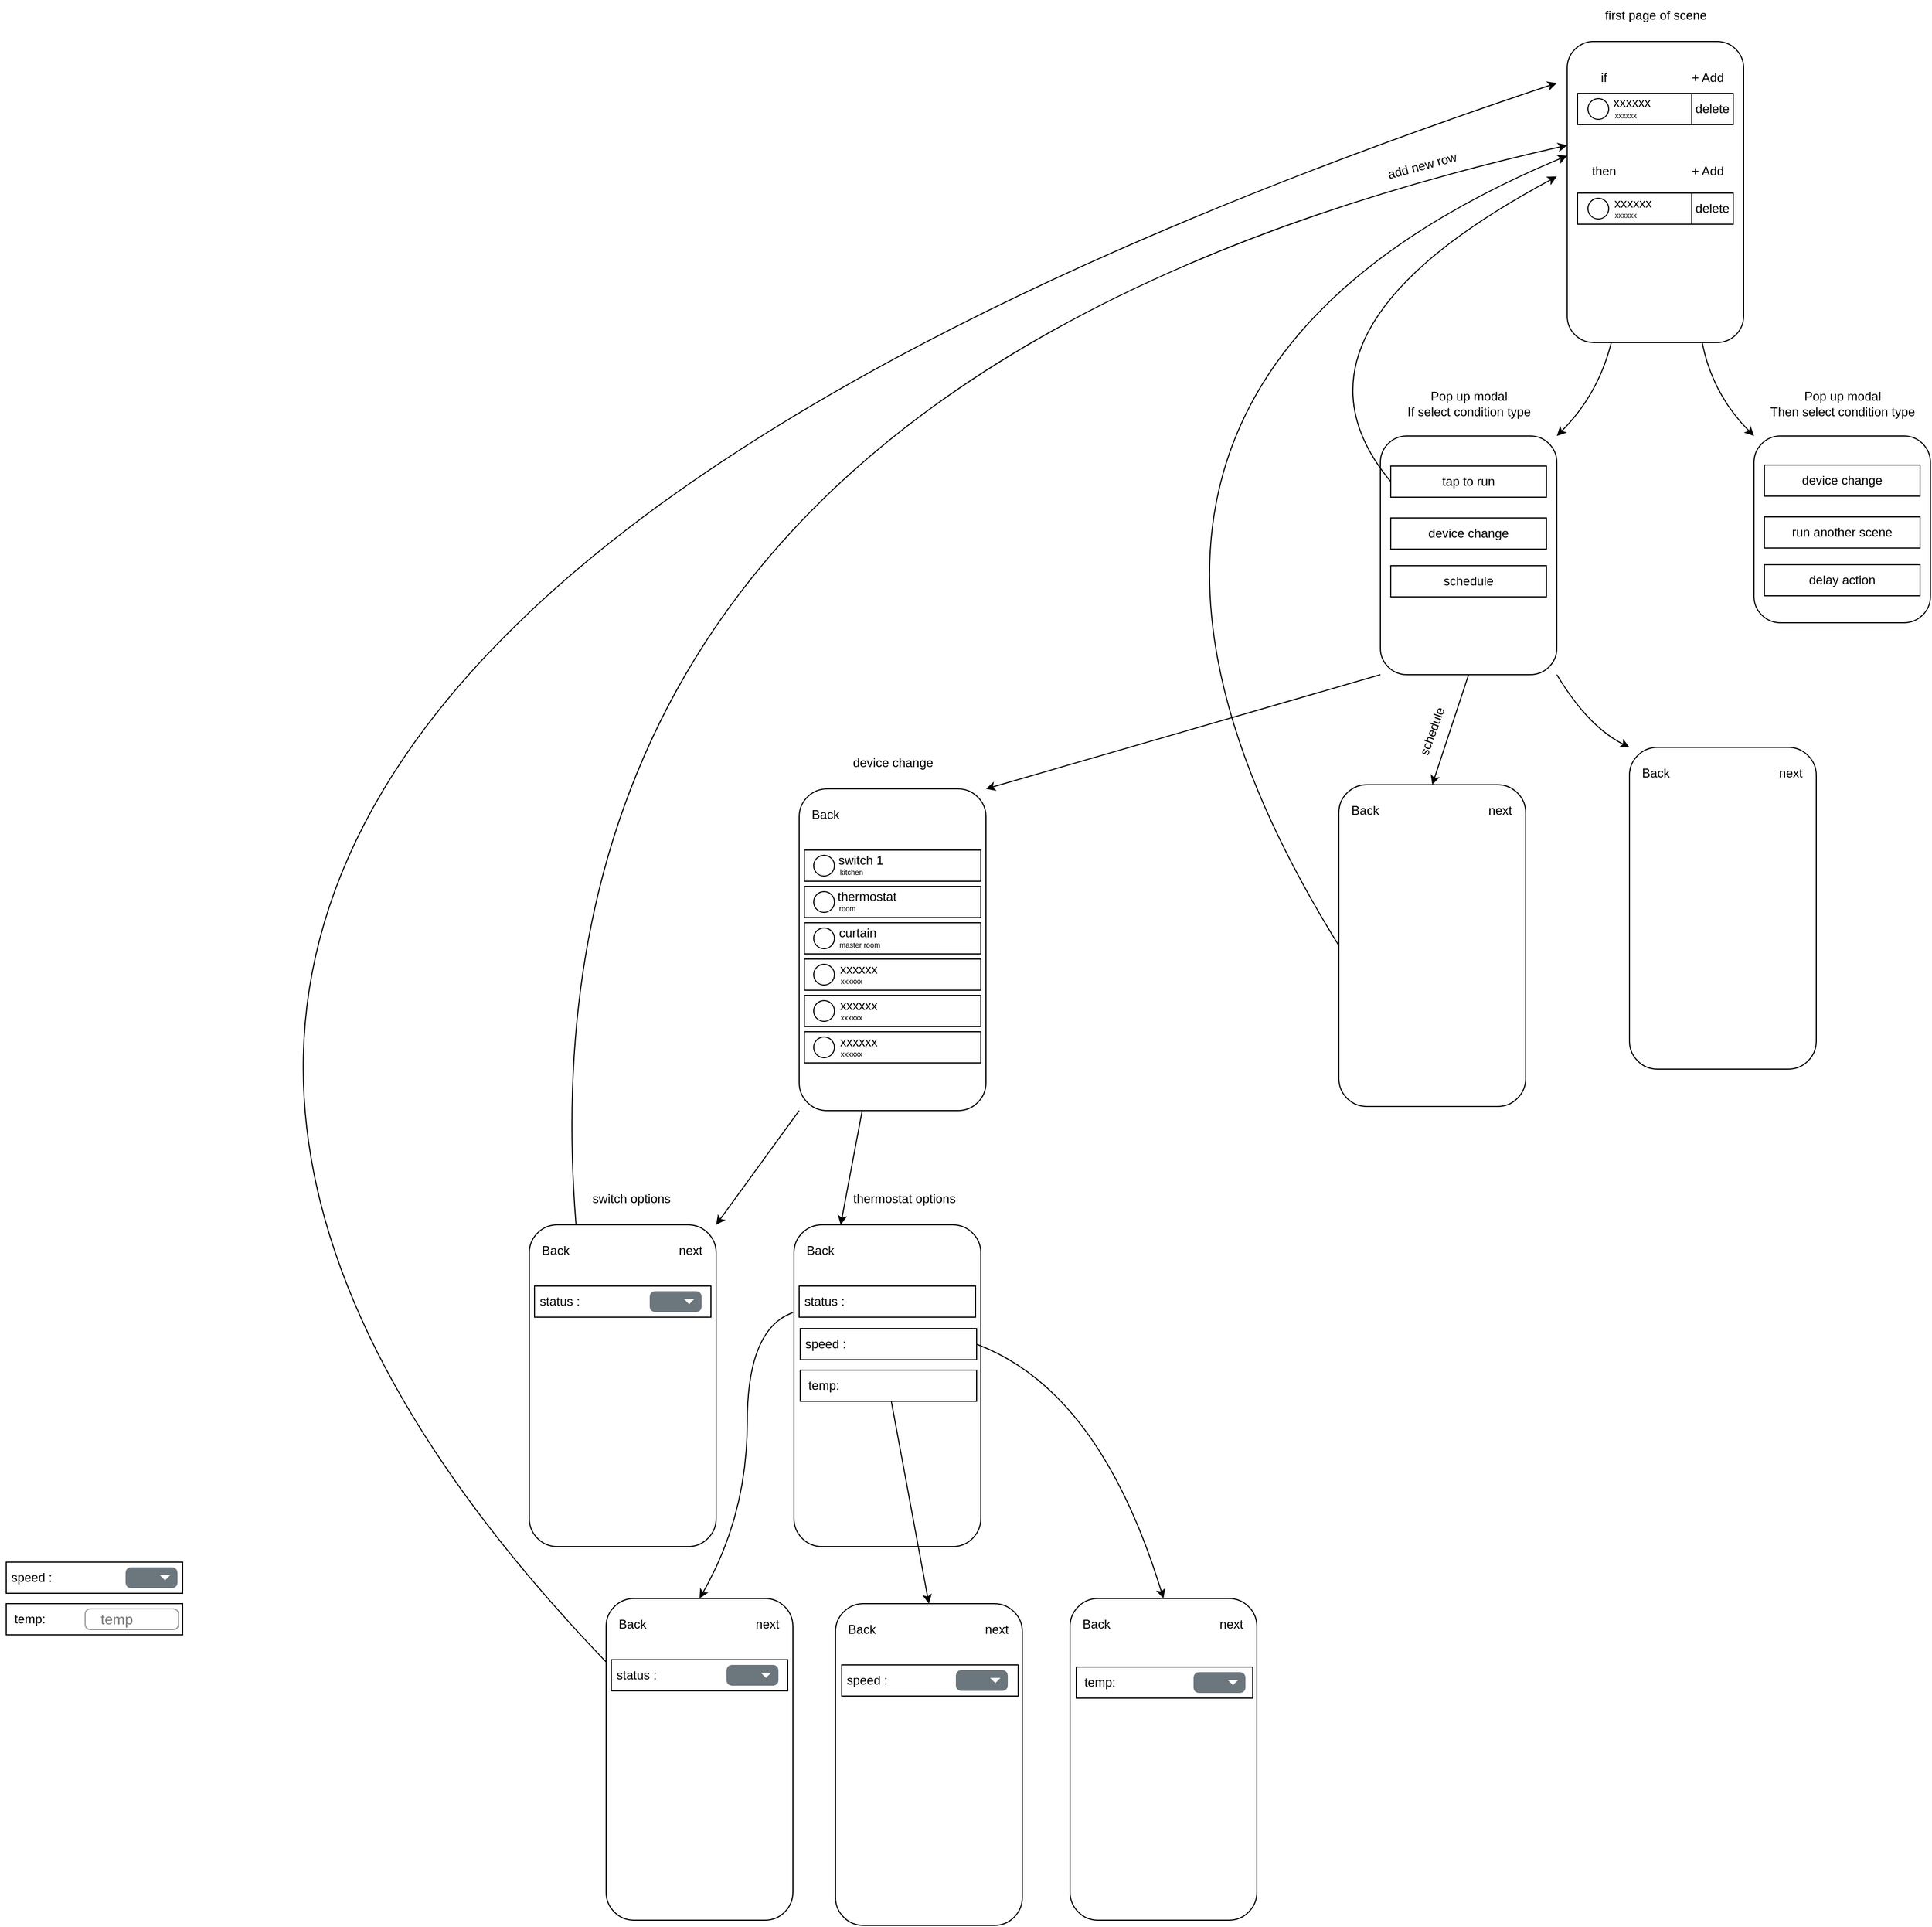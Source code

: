 <mxfile>
    <diagram id="_10JxhC5-iSWY7v4aJmv" name="Page-1">
        <mxGraphModel dx="5341" dy="375" grid="1" gridSize="10" guides="1" tooltips="1" connect="1" arrows="1" fold="1" page="1" pageScale="1" pageWidth="4681" pageHeight="3300" math="0" shadow="0">
            <root>
                <mxCell id="0"/>
                <mxCell id="1" parent="0"/>
                <mxCell id="19" style="edgeStyle=none;html=1;exitX=0.25;exitY=1;exitDx=0;exitDy=0;entryX=1;entryY=0;entryDx=0;entryDy=0;curved=1;" edge="1" parent="1" source="2" target="10">
                    <mxGeometry relative="1" as="geometry">
                        <Array as="points">
                            <mxPoint x="310" y="490"/>
                        </Array>
                    </mxGeometry>
                </mxCell>
                <mxCell id="2" value="" style="rounded=1;whiteSpace=wrap;html=1;movable=0;resizable=0;rotatable=0;deletable=0;editable=0;connectable=0;" vertex="1" parent="1">
                    <mxGeometry x="280" y="150" width="170" height="290" as="geometry"/>
                </mxCell>
                <mxCell id="3" value="first page of scene" style="text;html=1;align=center;verticalAlign=middle;resizable=0;points=[];autosize=1;strokeColor=none;fillColor=none;" vertex="1" parent="1">
                    <mxGeometry x="305" y="110" width="120" height="30" as="geometry"/>
                </mxCell>
                <mxCell id="4" value="if" style="text;html=1;align=center;verticalAlign=middle;resizable=0;points=[];autosize=1;strokeColor=none;fillColor=none;" vertex="1" parent="1">
                    <mxGeometry x="300" y="170" width="30" height="30" as="geometry"/>
                </mxCell>
                <mxCell id="5" value="" style="whiteSpace=wrap;html=1;" vertex="1" parent="1">
                    <mxGeometry x="290" y="200" width="150" height="30" as="geometry"/>
                </mxCell>
                <mxCell id="6" value="+ Add" style="text;html=1;align=center;verticalAlign=middle;resizable=0;points=[];autosize=1;strokeColor=none;fillColor=none;" vertex="1" parent="1">
                    <mxGeometry x="390" y="170" width="50" height="30" as="geometry"/>
                </mxCell>
                <mxCell id="7" value="then" style="text;html=1;align=center;verticalAlign=middle;resizable=0;points=[];autosize=1;strokeColor=none;fillColor=none;" vertex="1" parent="1">
                    <mxGeometry x="290" y="260" width="50" height="30" as="geometry"/>
                </mxCell>
                <mxCell id="8" value="+ Add" style="text;html=1;align=center;verticalAlign=middle;resizable=0;points=[];autosize=1;strokeColor=none;fillColor=none;" vertex="1" parent="1">
                    <mxGeometry x="390" y="260" width="50" height="30" as="geometry"/>
                </mxCell>
                <mxCell id="9" value="" style="whiteSpace=wrap;html=1;" vertex="1" parent="1">
                    <mxGeometry x="290" y="296" width="150" height="30" as="geometry"/>
                </mxCell>
                <mxCell id="47" style="edgeStyle=none;curved=1;html=1;exitX=0.5;exitY=1;exitDx=0;exitDy=0;entryX=0.5;entryY=0;entryDx=0;entryDy=0;fontSize=7;" edge="1" parent="1" source="10" target="46">
                    <mxGeometry relative="1" as="geometry"/>
                </mxCell>
                <mxCell id="49" style="edgeStyle=none;curved=1;html=1;exitX=1;exitY=1;exitDx=0;exitDy=0;entryX=0;entryY=0;entryDx=0;entryDy=0;fontSize=7;" edge="1" parent="1" source="10" target="48">
                    <mxGeometry relative="1" as="geometry">
                        <Array as="points">
                            <mxPoint x="300" y="810"/>
                        </Array>
                    </mxGeometry>
                </mxCell>
                <mxCell id="90" style="edgeStyle=none;curved=1;html=1;exitX=0;exitY=1;exitDx=0;exitDy=0;entryX=1;entryY=0;entryDx=0;entryDy=0;fontSize=12;" edge="1" parent="1" source="10" target="44">
                    <mxGeometry relative="1" as="geometry"/>
                </mxCell>
                <mxCell id="10" value="" style="rounded=1;whiteSpace=wrap;html=1;" vertex="1" parent="1">
                    <mxGeometry x="100" y="530" width="170" height="230" as="geometry"/>
                </mxCell>
                <mxCell id="11" value="Pop up modal&lt;br&gt;If select condition type" style="text;html=1;align=center;verticalAlign=middle;resizable=0;points=[];autosize=1;strokeColor=none;fillColor=none;" vertex="1" parent="1">
                    <mxGeometry x="115" y="479" width="140" height="40" as="geometry"/>
                </mxCell>
                <mxCell id="196" style="edgeStyle=none;curved=1;html=1;fontSize=12;exitX=0;exitY=0.5;exitDx=0;exitDy=0;" edge="1" parent="1" source="13">
                    <mxGeometry relative="1" as="geometry">
                        <mxPoint x="270" y="280" as="targetPoint"/>
                        <Array as="points">
                            <mxPoint x="-10" y="430"/>
                        </Array>
                    </mxGeometry>
                </mxCell>
                <mxCell id="13" value="tap to run" style="whiteSpace=wrap;html=1;" vertex="1" parent="1">
                    <mxGeometry x="110" y="559" width="150" height="30" as="geometry"/>
                </mxCell>
                <mxCell id="17" value="schedule" style="whiteSpace=wrap;html=1;" vertex="1" parent="1">
                    <mxGeometry x="110" y="655" width="150" height="30" as="geometry"/>
                </mxCell>
                <mxCell id="20" value="" style="rounded=1;whiteSpace=wrap;html=1;" vertex="1" parent="1">
                    <mxGeometry x="460" y="530" width="170" height="180" as="geometry"/>
                </mxCell>
                <mxCell id="23" value="device change" style="whiteSpace=wrap;html=1;" vertex="1" parent="1">
                    <mxGeometry x="470" y="558" width="150" height="30" as="geometry"/>
                </mxCell>
                <mxCell id="27" value="delay action" style="whiteSpace=wrap;html=1;" vertex="1" parent="1">
                    <mxGeometry x="470" y="654" width="150" height="30" as="geometry"/>
                </mxCell>
                <mxCell id="28" style="edgeStyle=none;html=1;curved=1;exitX=0.765;exitY=1;exitDx=0;exitDy=0;exitPerimeter=0;" edge="1" parent="1" source="2">
                    <mxGeometry relative="1" as="geometry">
                        <mxPoint x="408" y="450" as="sourcePoint"/>
                        <mxPoint x="460" y="530" as="targetPoint"/>
                        <Array as="points">
                            <mxPoint x="420" y="490"/>
                        </Array>
                    </mxGeometry>
                </mxCell>
                <mxCell id="29" value="device change" style="whiteSpace=wrap;html=1;" vertex="1" parent="1">
                    <mxGeometry x="110" y="609" width="150" height="30" as="geometry"/>
                </mxCell>
                <mxCell id="31" value="run another scene" style="whiteSpace=wrap;html=1;" vertex="1" parent="1">
                    <mxGeometry x="470" y="608" width="150" height="30" as="geometry"/>
                </mxCell>
                <mxCell id="33" value="delete" style="whiteSpace=wrap;html=1;" vertex="1" parent="1">
                    <mxGeometry x="400" y="296" width="40" height="30" as="geometry"/>
                </mxCell>
                <mxCell id="34" value="" style="ellipse;whiteSpace=wrap;html=1;" vertex="1" parent="1">
                    <mxGeometry x="300" y="301" width="20" height="20" as="geometry"/>
                </mxCell>
                <mxCell id="35" value="xxxxxx" style="text;html=1;align=center;verticalAlign=middle;resizable=0;points=[];autosize=1;strokeColor=none;fillColor=none;" vertex="1" parent="1">
                    <mxGeometry x="313" y="291" width="60" height="30" as="geometry"/>
                </mxCell>
                <mxCell id="38" value="" style="whiteSpace=wrap;html=1;" vertex="1" parent="1">
                    <mxGeometry x="290" y="200" width="150" height="30" as="geometry"/>
                </mxCell>
                <mxCell id="39" value="delete" style="whiteSpace=wrap;html=1;" vertex="1" parent="1">
                    <mxGeometry x="400" y="200" width="40" height="30" as="geometry"/>
                </mxCell>
                <mxCell id="40" value="" style="ellipse;whiteSpace=wrap;html=1;" vertex="1" parent="1">
                    <mxGeometry x="300" y="205" width="20" height="20" as="geometry"/>
                </mxCell>
                <mxCell id="41" value="xxxxxx" style="text;html=1;align=center;verticalAlign=middle;resizable=0;points=[];autosize=1;strokeColor=none;fillColor=none;" vertex="1" parent="1">
                    <mxGeometry x="312" y="194" width="60" height="30" as="geometry"/>
                </mxCell>
                <mxCell id="42" value="&lt;font style=&quot;font-size: 7px;&quot;&gt;xxxxxx&lt;/font&gt;" style="text;html=1;align=center;verticalAlign=middle;resizable=0;points=[];autosize=1;strokeColor=none;fillColor=none;strokeWidth=1;" vertex="1" parent="1">
                    <mxGeometry x="316" y="205" width="40" height="30" as="geometry"/>
                </mxCell>
                <mxCell id="43" value="&lt;font style=&quot;font-size: 7px;&quot;&gt;xxxxxx&lt;/font&gt;" style="text;html=1;align=center;verticalAlign=middle;resizable=0;points=[];autosize=1;strokeColor=none;fillColor=none;strokeWidth=1;" vertex="1" parent="1">
                    <mxGeometry x="316" y="301" width="40" height="30" as="geometry"/>
                </mxCell>
                <mxCell id="21" value="Pop up modal&lt;br&gt;Then select condition type" style="text;html=1;align=center;verticalAlign=middle;resizable=0;points=[];autosize=1;strokeColor=none;fillColor=none;" vertex="1" parent="1">
                    <mxGeometry x="465" y="479" width="160" height="40" as="geometry"/>
                </mxCell>
                <mxCell id="93" style="edgeStyle=none;curved=1;html=1;exitX=0;exitY=1;exitDx=0;exitDy=0;fontSize=12;entryX=1;entryY=0;entryDx=0;entryDy=0;" edge="1" parent="1" source="44" target="96">
                    <mxGeometry relative="1" as="geometry">
                        <mxPoint x="-540" y="1284.444" as="targetPoint"/>
                    </mxGeometry>
                </mxCell>
                <mxCell id="134" style="edgeStyle=none;curved=1;html=1;entryX=0.25;entryY=0;entryDx=0;entryDy=0;fontSize=12;" edge="1" parent="1" source="44" target="127">
                    <mxGeometry relative="1" as="geometry"/>
                </mxCell>
                <mxCell id="44" value="" style="rounded=1;whiteSpace=wrap;html=1;strokeWidth=1;fontSize=7;" vertex="1" parent="1">
                    <mxGeometry x="-460" y="870" width="180" height="310" as="geometry"/>
                </mxCell>
                <mxCell id="197" style="edgeStyle=none;curved=1;html=1;fontSize=12;exitX=0;exitY=0.5;exitDx=0;exitDy=0;" edge="1" parent="1" source="46">
                    <mxGeometry relative="1" as="geometry">
                        <mxPoint x="280" y="260" as="targetPoint"/>
                        <Array as="points">
                            <mxPoint x="-270" y="490"/>
                        </Array>
                    </mxGeometry>
                </mxCell>
                <mxCell id="46" value="" style="rounded=1;whiteSpace=wrap;html=1;strokeWidth=1;fontSize=7;" vertex="1" parent="1">
                    <mxGeometry x="60" y="866" width="180" height="310" as="geometry"/>
                </mxCell>
                <mxCell id="48" value="" style="rounded=1;whiteSpace=wrap;html=1;strokeWidth=1;fontSize=7;" vertex="1" parent="1">
                    <mxGeometry x="340" y="830" width="180" height="310" as="geometry"/>
                </mxCell>
                <mxCell id="50" value="&lt;font style=&quot;font-size: 12px;&quot;&gt;device change&lt;/font&gt;" style="text;html=1;align=center;verticalAlign=middle;resizable=0;points=[];autosize=1;strokeColor=none;fillColor=none;fontSize=7;" vertex="1" parent="1">
                    <mxGeometry x="-420" y="830" width="100" height="30" as="geometry"/>
                </mxCell>
                <mxCell id="51" value="" style="whiteSpace=wrap;html=1;" vertex="1" parent="1">
                    <mxGeometry x="-455" y="929" width="170" height="30" as="geometry"/>
                </mxCell>
                <mxCell id="53" value="" style="ellipse;whiteSpace=wrap;html=1;" vertex="1" parent="1">
                    <mxGeometry x="-446" y="934" width="20" height="20" as="geometry"/>
                </mxCell>
                <mxCell id="54" value="switch 1" style="text;html=1;align=center;verticalAlign=middle;resizable=0;points=[];autosize=1;strokeColor=none;fillColor=none;" vertex="1" parent="1">
                    <mxGeometry x="-436" y="924" width="70" height="30" as="geometry"/>
                </mxCell>
                <mxCell id="55" value="&lt;font style=&quot;font-size: 7px;&quot;&gt;kitchen&lt;/font&gt;" style="text;html=1;align=center;verticalAlign=middle;resizable=0;points=[];autosize=1;strokeColor=none;fillColor=none;strokeWidth=1;" vertex="1" parent="1">
                    <mxGeometry x="-435" y="934" width="50" height="30" as="geometry"/>
                </mxCell>
                <mxCell id="56" value="" style="whiteSpace=wrap;html=1;" vertex="1" parent="1">
                    <mxGeometry x="-455" y="964" width="170" height="30" as="geometry"/>
                </mxCell>
                <mxCell id="57" value="" style="ellipse;whiteSpace=wrap;html=1;" vertex="1" parent="1">
                    <mxGeometry x="-446" y="969" width="20" height="20" as="geometry"/>
                </mxCell>
                <mxCell id="58" value="thermostat" style="text;html=1;align=center;verticalAlign=middle;resizable=0;points=[];autosize=1;strokeColor=none;fillColor=none;" vertex="1" parent="1">
                    <mxGeometry x="-435" y="959" width="80" height="30" as="geometry"/>
                </mxCell>
                <mxCell id="59" value="&lt;font style=&quot;font-size: 7px;&quot;&gt;room&lt;/font&gt;" style="text;html=1;align=center;verticalAlign=middle;resizable=0;points=[];autosize=1;strokeColor=none;fillColor=none;strokeWidth=1;" vertex="1" parent="1">
                    <mxGeometry x="-434" y="969" width="40" height="30" as="geometry"/>
                </mxCell>
                <mxCell id="60" value="" style="whiteSpace=wrap;html=1;" vertex="1" parent="1">
                    <mxGeometry x="-455" y="999" width="170" height="30" as="geometry"/>
                </mxCell>
                <mxCell id="61" value="" style="ellipse;whiteSpace=wrap;html=1;" vertex="1" parent="1">
                    <mxGeometry x="-446" y="1004" width="20" height="20" as="geometry"/>
                </mxCell>
                <mxCell id="62" value="curtain" style="text;html=1;align=center;verticalAlign=middle;resizable=0;points=[];autosize=1;strokeColor=none;fillColor=none;" vertex="1" parent="1">
                    <mxGeometry x="-434" y="994" width="60" height="30" as="geometry"/>
                </mxCell>
                <mxCell id="63" value="&lt;font style=&quot;font-size: 7px;&quot;&gt;master room&lt;/font&gt;" style="text;html=1;align=center;verticalAlign=middle;resizable=0;points=[];autosize=1;strokeColor=none;fillColor=none;strokeWidth=1;" vertex="1" parent="1">
                    <mxGeometry x="-432" y="1004" width="60" height="30" as="geometry"/>
                </mxCell>
                <mxCell id="64" value="" style="whiteSpace=wrap;html=1;" vertex="1" parent="1">
                    <mxGeometry x="-455" y="1034" width="170" height="30" as="geometry"/>
                </mxCell>
                <mxCell id="65" value="" style="ellipse;whiteSpace=wrap;html=1;" vertex="1" parent="1">
                    <mxGeometry x="-446" y="1039" width="20" height="20" as="geometry"/>
                </mxCell>
                <mxCell id="66" value="xxxxxx" style="text;html=1;align=center;verticalAlign=middle;resizable=0;points=[];autosize=1;strokeColor=none;fillColor=none;" vertex="1" parent="1">
                    <mxGeometry x="-433" y="1029" width="60" height="30" as="geometry"/>
                </mxCell>
                <mxCell id="67" value="&lt;font style=&quot;font-size: 7px;&quot;&gt;xxxxxx&lt;/font&gt;" style="text;html=1;align=center;verticalAlign=middle;resizable=0;points=[];autosize=1;strokeColor=none;fillColor=none;strokeWidth=1;" vertex="1" parent="1">
                    <mxGeometry x="-430" y="1039" width="40" height="30" as="geometry"/>
                </mxCell>
                <mxCell id="76" value="" style="whiteSpace=wrap;html=1;" vertex="1" parent="1">
                    <mxGeometry x="-455" y="1069" width="170" height="30" as="geometry"/>
                </mxCell>
                <mxCell id="77" value="" style="ellipse;whiteSpace=wrap;html=1;" vertex="1" parent="1">
                    <mxGeometry x="-446" y="1074" width="20" height="20" as="geometry"/>
                </mxCell>
                <mxCell id="78" value="xxxxxx" style="text;html=1;align=center;verticalAlign=middle;resizable=0;points=[];autosize=1;strokeColor=none;fillColor=none;" vertex="1" parent="1">
                    <mxGeometry x="-433" y="1064" width="60" height="30" as="geometry"/>
                </mxCell>
                <mxCell id="79" value="&lt;font style=&quot;font-size: 7px;&quot;&gt;xxxxxx&lt;/font&gt;" style="text;html=1;align=center;verticalAlign=middle;resizable=0;points=[];autosize=1;strokeColor=none;fillColor=none;strokeWidth=1;" vertex="1" parent="1">
                    <mxGeometry x="-430" y="1074" width="40" height="30" as="geometry"/>
                </mxCell>
                <mxCell id="80" value="" style="whiteSpace=wrap;html=1;" vertex="1" parent="1">
                    <mxGeometry x="-455" y="1104" width="170" height="30" as="geometry"/>
                </mxCell>
                <mxCell id="81" value="" style="ellipse;whiteSpace=wrap;html=1;" vertex="1" parent="1">
                    <mxGeometry x="-446" y="1109" width="20" height="20" as="geometry"/>
                </mxCell>
                <mxCell id="82" value="xxxxxx" style="text;html=1;align=center;verticalAlign=middle;resizable=0;points=[];autosize=1;strokeColor=none;fillColor=none;" vertex="1" parent="1">
                    <mxGeometry x="-433" y="1099" width="60" height="30" as="geometry"/>
                </mxCell>
                <mxCell id="83" value="&lt;font style=&quot;font-size: 7px;&quot;&gt;xxxxxx&lt;/font&gt;" style="text;html=1;align=center;verticalAlign=middle;resizable=0;points=[];autosize=1;strokeColor=none;fillColor=none;strokeWidth=1;" vertex="1" parent="1">
                    <mxGeometry x="-430" y="1109" width="40" height="30" as="geometry"/>
                </mxCell>
                <mxCell id="84" value="Back" style="text;html=1;align=center;verticalAlign=middle;resizable=0;points=[];autosize=1;strokeColor=none;fillColor=none;fontSize=12;" vertex="1" parent="1">
                    <mxGeometry x="-460" y="880" width="50" height="30" as="geometry"/>
                </mxCell>
                <mxCell id="86" value="Back" style="text;html=1;align=center;verticalAlign=middle;resizable=0;points=[];autosize=1;strokeColor=none;fillColor=none;fontSize=12;" vertex="1" parent="1">
                    <mxGeometry x="60" y="876" width="50" height="30" as="geometry"/>
                </mxCell>
                <mxCell id="87" value="next" style="text;html=1;align=center;verticalAlign=middle;resizable=0;points=[];autosize=1;strokeColor=none;fillColor=none;fontSize=12;" vertex="1" parent="1">
                    <mxGeometry x="190" y="876" width="50" height="30" as="geometry"/>
                </mxCell>
                <mxCell id="88" value="Back" style="text;html=1;align=center;verticalAlign=middle;resizable=0;points=[];autosize=1;strokeColor=none;fillColor=none;fontSize=12;" vertex="1" parent="1">
                    <mxGeometry x="340" y="840" width="50" height="30" as="geometry"/>
                </mxCell>
                <mxCell id="89" value="next" style="text;html=1;align=center;verticalAlign=middle;resizable=0;points=[];autosize=1;strokeColor=none;fillColor=none;fontSize=12;" vertex="1" parent="1">
                    <mxGeometry x="470" y="840" width="50" height="30" as="geometry"/>
                </mxCell>
                <mxCell id="125" style="edgeStyle=none;curved=1;html=1;exitX=0.25;exitY=0;exitDx=0;exitDy=0;fontSize=12;" edge="1" parent="1" source="96">
                    <mxGeometry relative="1" as="geometry">
                        <mxPoint x="280" y="250" as="targetPoint"/>
                        <Array as="points">
                            <mxPoint x="-740" y="480"/>
                        </Array>
                    </mxGeometry>
                </mxCell>
                <mxCell id="96" value="" style="rounded=1;whiteSpace=wrap;html=1;strokeWidth=1;fontSize=7;" vertex="1" parent="1">
                    <mxGeometry x="-720" y="1290" width="180" height="310" as="geometry"/>
                </mxCell>
                <mxCell id="97" value="&lt;span style=&quot;font-size: 12px;&quot;&gt;switch options&lt;/span&gt;" style="text;html=1;align=center;verticalAlign=middle;resizable=0;points=[];autosize=1;strokeColor=none;fillColor=none;fontSize=7;" vertex="1" parent="1">
                    <mxGeometry x="-672" y="1250" width="100" height="30" as="geometry"/>
                </mxCell>
                <mxCell id="98" value="" style="whiteSpace=wrap;html=1;" vertex="1" parent="1">
                    <mxGeometry x="-715" y="1349" width="170" height="30" as="geometry"/>
                </mxCell>
                <mxCell id="100" value="status :" style="text;html=1;align=center;verticalAlign=middle;resizable=0;points=[];autosize=1;strokeColor=none;fillColor=none;" vertex="1" parent="1">
                    <mxGeometry x="-721" y="1349" width="60" height="30" as="geometry"/>
                </mxCell>
                <mxCell id="122" value="Back" style="text;html=1;align=center;verticalAlign=middle;resizable=0;points=[];autosize=1;strokeColor=none;fillColor=none;fontSize=12;" vertex="1" parent="1">
                    <mxGeometry x="-720" y="1300" width="50" height="30" as="geometry"/>
                </mxCell>
                <mxCell id="123" value="next" style="text;html=1;align=center;verticalAlign=middle;resizable=0;points=[];autosize=1;strokeColor=none;fillColor=none;fontSize=12;" vertex="1" parent="1">
                    <mxGeometry x="-590" y="1300" width="50" height="30" as="geometry"/>
                </mxCell>
                <mxCell id="126" value="add new row" style="text;html=1;align=center;verticalAlign=middle;resizable=0;points=[];autosize=1;strokeColor=none;fillColor=none;fontSize=12;rotation=-15;" vertex="1" parent="1">
                    <mxGeometry x="95" y="255" width="90" height="30" as="geometry"/>
                </mxCell>
                <mxCell id="127" value="" style="rounded=1;whiteSpace=wrap;html=1;strokeWidth=1;fontSize=7;" vertex="1" parent="1">
                    <mxGeometry x="-465" y="1290" width="180" height="310" as="geometry"/>
                </mxCell>
                <mxCell id="128" value="&lt;span style=&quot;font-size: 12px;&quot;&gt;thermostat options&lt;/span&gt;" style="text;html=1;align=center;verticalAlign=middle;resizable=0;points=[];autosize=1;strokeColor=none;fillColor=none;fontSize=7;" vertex="1" parent="1">
                    <mxGeometry x="-419" y="1250" width="120" height="30" as="geometry"/>
                </mxCell>
                <mxCell id="129" value="" style="whiteSpace=wrap;html=1;" vertex="1" parent="1">
                    <mxGeometry x="-460" y="1349" width="170" height="30" as="geometry"/>
                </mxCell>
                <mxCell id="176" style="edgeStyle=none;curved=1;html=1;entryX=0.5;entryY=0;entryDx=0;entryDy=0;fontSize=12;" edge="1" parent="1" source="130" target="158">
                    <mxGeometry relative="1" as="geometry">
                        <Array as="points">
                            <mxPoint x="-510" y="1390"/>
                            <mxPoint x="-510" y="1570"/>
                        </Array>
                    </mxGeometry>
                </mxCell>
                <mxCell id="130" value="status :" style="text;html=1;align=center;verticalAlign=middle;resizable=0;points=[];autosize=1;strokeColor=none;fillColor=none;" vertex="1" parent="1">
                    <mxGeometry x="-466" y="1349" width="60" height="30" as="geometry"/>
                </mxCell>
                <mxCell id="131" value="Back" style="text;html=1;align=center;verticalAlign=middle;resizable=0;points=[];autosize=1;strokeColor=none;fillColor=none;fontSize=12;" vertex="1" parent="1">
                    <mxGeometry x="-465" y="1300" width="50" height="30" as="geometry"/>
                </mxCell>
                <mxCell id="188" style="edgeStyle=none;curved=1;html=1;entryX=0.5;entryY=0;entryDx=0;entryDy=0;fontSize=12;exitX=1;exitY=0.5;exitDx=0;exitDy=0;" edge="1" parent="1" source="135" target="167">
                    <mxGeometry relative="1" as="geometry">
                        <Array as="points">
                            <mxPoint x="-170" y="1450"/>
                        </Array>
                    </mxGeometry>
                </mxCell>
                <mxCell id="135" value="" style="whiteSpace=wrap;html=1;" vertex="1" parent="1">
                    <mxGeometry x="-459" y="1390" width="170" height="30" as="geometry"/>
                </mxCell>
                <mxCell id="136" value="speed :" style="text;html=1;align=center;verticalAlign=middle;resizable=0;points=[];autosize=1;strokeColor=none;fillColor=none;" vertex="1" parent="1">
                    <mxGeometry x="-465" y="1390" width="60" height="30" as="geometry"/>
                </mxCell>
                <mxCell id="187" style="edgeStyle=none;curved=1;html=1;entryX=0.5;entryY=0;entryDx=0;entryDy=0;fontSize=12;" edge="1" parent="1" source="140" target="178">
                    <mxGeometry relative="1" as="geometry"/>
                </mxCell>
                <mxCell id="140" value="" style="whiteSpace=wrap;html=1;" vertex="1" parent="1">
                    <mxGeometry x="-459" y="1430" width="170" height="30" as="geometry"/>
                </mxCell>
                <mxCell id="141" value="temp:&amp;nbsp;" style="text;html=1;align=center;verticalAlign=middle;resizable=0;points=[];autosize=1;strokeColor=none;fillColor=none;" vertex="1" parent="1">
                    <mxGeometry x="-465" y="1430" width="60" height="30" as="geometry"/>
                </mxCell>
                <mxCell id="149" value="" style="html=1;shadow=0;dashed=0;shape=mxgraph.bootstrap.rrect;rSize=5;strokeColor=none;strokeWidth=1;fillColor=#6C767D;fontColor=#ffffff;whiteSpace=wrap;align=right;verticalAlign=middle;fontStyle=0;fontSize=14;spacingRight=20;" vertex="1" parent="1">
                    <mxGeometry x="-604" y="1354" width="50" height="20" as="geometry"/>
                </mxCell>
                <mxCell id="150" value="" style="shape=triangle;direction=south;fillColor=#ffffff;strokeColor=none;perimeter=none;strokeWidth=1;fontSize=12;" vertex="1" parent="149">
                    <mxGeometry x="1" y="0.5" width="10" height="5" relative="1" as="geometry">
                        <mxPoint x="-17" y="-2.5" as="offset"/>
                    </mxGeometry>
                </mxCell>
                <mxCell id="151" value="" style="whiteSpace=wrap;html=1;" vertex="1" parent="1">
                    <mxGeometry x="-1224" y="1615" width="170" height="30" as="geometry"/>
                </mxCell>
                <mxCell id="152" value="speed :" style="text;html=1;align=center;verticalAlign=middle;resizable=0;points=[];autosize=1;strokeColor=none;fillColor=none;" vertex="1" parent="1">
                    <mxGeometry x="-1230" y="1615" width="60" height="30" as="geometry"/>
                </mxCell>
                <mxCell id="153" value="" style="html=1;shadow=0;dashed=0;shape=mxgraph.bootstrap.rrect;rSize=5;strokeColor=none;strokeWidth=1;fillColor=#6C767D;fontColor=#ffffff;whiteSpace=wrap;align=right;verticalAlign=middle;fontStyle=0;fontSize=14;spacingRight=20;" vertex="1" parent="1">
                    <mxGeometry x="-1109" y="1620" width="50" height="20" as="geometry"/>
                </mxCell>
                <mxCell id="154" value="" style="shape=triangle;direction=south;fillColor=#ffffff;strokeColor=none;perimeter=none;strokeWidth=1;fontSize=12;" vertex="1" parent="153">
                    <mxGeometry x="1" y="0.5" width="10" height="5" relative="1" as="geometry">
                        <mxPoint x="-17" y="-2.5" as="offset"/>
                    </mxGeometry>
                </mxCell>
                <mxCell id="155" value="" style="whiteSpace=wrap;html=1;" vertex="1" parent="1">
                    <mxGeometry x="-1224" y="1655" width="170" height="30" as="geometry"/>
                </mxCell>
                <mxCell id="156" value="temp:&amp;nbsp;" style="text;html=1;align=center;verticalAlign=middle;resizable=0;points=[];autosize=1;strokeColor=none;fillColor=none;" vertex="1" parent="1">
                    <mxGeometry x="-1230" y="1655" width="60" height="30" as="geometry"/>
                </mxCell>
                <mxCell id="157" value="temp" style="html=1;shadow=0;dashed=0;shape=mxgraph.bootstrap.rrect;rSize=5;strokeColor=#999999;fillColor=#ffffff;fontColor=#777777;whiteSpace=wrap;align=left;verticalAlign=middle;fontStyle=0;fontSize=14;spacing=15;strokeWidth=1;" vertex="1" parent="1">
                    <mxGeometry x="-1148" y="1660" width="90" height="20" as="geometry"/>
                </mxCell>
                <mxCell id="191" style="edgeStyle=none;curved=1;html=1;fontSize=12;" edge="1" parent="1" source="158">
                    <mxGeometry relative="1" as="geometry">
                        <mxPoint x="270" y="190" as="targetPoint"/>
                        <Array as="points">
                            <mxPoint x="-1530" y="790"/>
                        </Array>
                    </mxGeometry>
                </mxCell>
                <mxCell id="158" value="" style="rounded=1;whiteSpace=wrap;html=1;strokeWidth=1;fontSize=7;" vertex="1" parent="1">
                    <mxGeometry x="-646" y="1650" width="180" height="310" as="geometry"/>
                </mxCell>
                <mxCell id="159" value="" style="whiteSpace=wrap;html=1;" vertex="1" parent="1">
                    <mxGeometry x="-641" y="1709" width="170" height="30" as="geometry"/>
                </mxCell>
                <mxCell id="160" value="status :" style="text;html=1;align=center;verticalAlign=middle;resizable=0;points=[];autosize=1;strokeColor=none;fillColor=none;" vertex="1" parent="1">
                    <mxGeometry x="-647" y="1709" width="60" height="30" as="geometry"/>
                </mxCell>
                <mxCell id="161" value="Back" style="text;html=1;align=center;verticalAlign=middle;resizable=0;points=[];autosize=1;strokeColor=none;fillColor=none;fontSize=12;" vertex="1" parent="1">
                    <mxGeometry x="-646" y="1660" width="50" height="30" as="geometry"/>
                </mxCell>
                <mxCell id="162" value="next" style="text;html=1;align=center;verticalAlign=middle;resizable=0;points=[];autosize=1;strokeColor=none;fillColor=none;fontSize=12;" vertex="1" parent="1">
                    <mxGeometry x="-516" y="1660" width="50" height="30" as="geometry"/>
                </mxCell>
                <mxCell id="167" value="" style="rounded=1;whiteSpace=wrap;html=1;strokeWidth=1;fontSize=7;" vertex="1" parent="1">
                    <mxGeometry x="-199" y="1650" width="180" height="310" as="geometry"/>
                </mxCell>
                <mxCell id="170" value="Back" style="text;html=1;align=center;verticalAlign=middle;resizable=0;points=[];autosize=1;strokeColor=none;fillColor=none;fontSize=12;" vertex="1" parent="1">
                    <mxGeometry x="-199" y="1660" width="50" height="30" as="geometry"/>
                </mxCell>
                <mxCell id="171" value="next" style="text;html=1;align=center;verticalAlign=middle;resizable=0;points=[];autosize=1;strokeColor=none;fillColor=none;fontSize=12;" vertex="1" parent="1">
                    <mxGeometry x="-69" y="1660" width="50" height="30" as="geometry"/>
                </mxCell>
                <mxCell id="174" value="" style="whiteSpace=wrap;html=1;" vertex="1" parent="1">
                    <mxGeometry x="-193" y="1716" width="170" height="30" as="geometry"/>
                </mxCell>
                <mxCell id="175" value="temp:&amp;nbsp;" style="text;html=1;align=center;verticalAlign=middle;resizable=0;points=[];autosize=1;strokeColor=none;fillColor=none;" vertex="1" parent="1">
                    <mxGeometry x="-199" y="1716" width="60" height="30" as="geometry"/>
                </mxCell>
                <mxCell id="178" value="" style="rounded=1;whiteSpace=wrap;html=1;strokeWidth=1;fontSize=7;" vertex="1" parent="1">
                    <mxGeometry x="-425" y="1655" width="180" height="310" as="geometry"/>
                </mxCell>
                <mxCell id="181" value="Back" style="text;html=1;align=center;verticalAlign=middle;resizable=0;points=[];autosize=1;strokeColor=none;fillColor=none;fontSize=12;" vertex="1" parent="1">
                    <mxGeometry x="-425" y="1665" width="50" height="30" as="geometry"/>
                </mxCell>
                <mxCell id="182" value="next" style="text;html=1;align=center;verticalAlign=middle;resizable=0;points=[];autosize=1;strokeColor=none;fillColor=none;fontSize=12;" vertex="1" parent="1">
                    <mxGeometry x="-295" y="1665" width="50" height="30" as="geometry"/>
                </mxCell>
                <mxCell id="183" value="" style="whiteSpace=wrap;html=1;" vertex="1" parent="1">
                    <mxGeometry x="-419" y="1714" width="170" height="30" as="geometry"/>
                </mxCell>
                <mxCell id="184" value="speed :" style="text;html=1;align=center;verticalAlign=middle;resizable=0;points=[];autosize=1;strokeColor=none;fillColor=none;" vertex="1" parent="1">
                    <mxGeometry x="-425" y="1714" width="60" height="30" as="geometry"/>
                </mxCell>
                <mxCell id="189" value="" style="html=1;shadow=0;dashed=0;shape=mxgraph.bootstrap.rrect;rSize=5;strokeColor=none;strokeWidth=1;fillColor=#6C767D;fontColor=#ffffff;whiteSpace=wrap;align=right;verticalAlign=middle;fontStyle=0;fontSize=14;spacingRight=20;" vertex="1" parent="1">
                    <mxGeometry x="-530" y="1714" width="50" height="20" as="geometry"/>
                </mxCell>
                <mxCell id="190" value="" style="shape=triangle;direction=south;fillColor=#ffffff;strokeColor=none;perimeter=none;strokeWidth=1;fontSize=12;" vertex="1" parent="189">
                    <mxGeometry x="1" y="0.5" width="10" height="5" relative="1" as="geometry">
                        <mxPoint x="-17" y="-2.5" as="offset"/>
                    </mxGeometry>
                </mxCell>
                <mxCell id="192" value="" style="html=1;shadow=0;dashed=0;shape=mxgraph.bootstrap.rrect;rSize=5;strokeColor=none;strokeWidth=1;fillColor=#6C767D;fontColor=#ffffff;whiteSpace=wrap;align=right;verticalAlign=middle;fontStyle=0;fontSize=14;spacingRight=20;" vertex="1" parent="1">
                    <mxGeometry x="-309" y="1719" width="50" height="20" as="geometry"/>
                </mxCell>
                <mxCell id="193" value="" style="shape=triangle;direction=south;fillColor=#ffffff;strokeColor=none;perimeter=none;strokeWidth=1;fontSize=12;" vertex="1" parent="192">
                    <mxGeometry x="1" y="0.5" width="10" height="5" relative="1" as="geometry">
                        <mxPoint x="-17" y="-2.5" as="offset"/>
                    </mxGeometry>
                </mxCell>
                <mxCell id="194" value="" style="html=1;shadow=0;dashed=0;shape=mxgraph.bootstrap.rrect;rSize=5;strokeColor=none;strokeWidth=1;fillColor=#6C767D;fontColor=#ffffff;whiteSpace=wrap;align=right;verticalAlign=middle;fontStyle=0;fontSize=14;spacingRight=20;" vertex="1" parent="1">
                    <mxGeometry x="-80" y="1721" width="50" height="20" as="geometry"/>
                </mxCell>
                <mxCell id="195" value="" style="shape=triangle;direction=south;fillColor=#ffffff;strokeColor=none;perimeter=none;strokeWidth=1;fontSize=12;" vertex="1" parent="194">
                    <mxGeometry x="1" y="0.5" width="10" height="5" relative="1" as="geometry">
                        <mxPoint x="-17" y="-2.5" as="offset"/>
                    </mxGeometry>
                </mxCell>
                <mxCell id="198" value="schedule" style="text;html=1;align=center;verticalAlign=middle;resizable=0;points=[];autosize=1;strokeColor=none;fillColor=none;fontSize=12;rotation=-70;" vertex="1" parent="1">
                    <mxGeometry x="115" y="800" width="70" height="30" as="geometry"/>
                </mxCell>
            </root>
        </mxGraphModel>
    </diagram>
</mxfile>